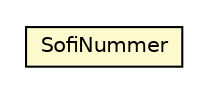 #!/usr/local/bin/dot
#
# Class diagram 
# Generated by UMLGraph version R5_6-24-gf6e263 (http://www.umlgraph.org/)
#

digraph G {
	edge [fontname="Helvetica",fontsize=10,labelfontname="Helvetica",labelfontsize=10];
	node [fontname="Helvetica",fontsize=10,shape=plaintext];
	nodesep=0.25;
	ranksep=0.5;
	// nl.egem.stuf.sector.bg._0204.NNPFund.SofiNummer
	c120300 [label=<<table title="nl.egem.stuf.sector.bg._0204.NNPFund.SofiNummer" border="0" cellborder="1" cellspacing="0" cellpadding="2" port="p" bgcolor="lemonChiffon" href="./NNPFund.SofiNummer.html">
		<tr><td><table border="0" cellspacing="0" cellpadding="1">
<tr><td align="center" balign="center"> SofiNummer </td></tr>
		</table></td></tr>
		</table>>, URL="./NNPFund.SofiNummer.html", fontname="Helvetica", fontcolor="black", fontsize=10.0];
}

